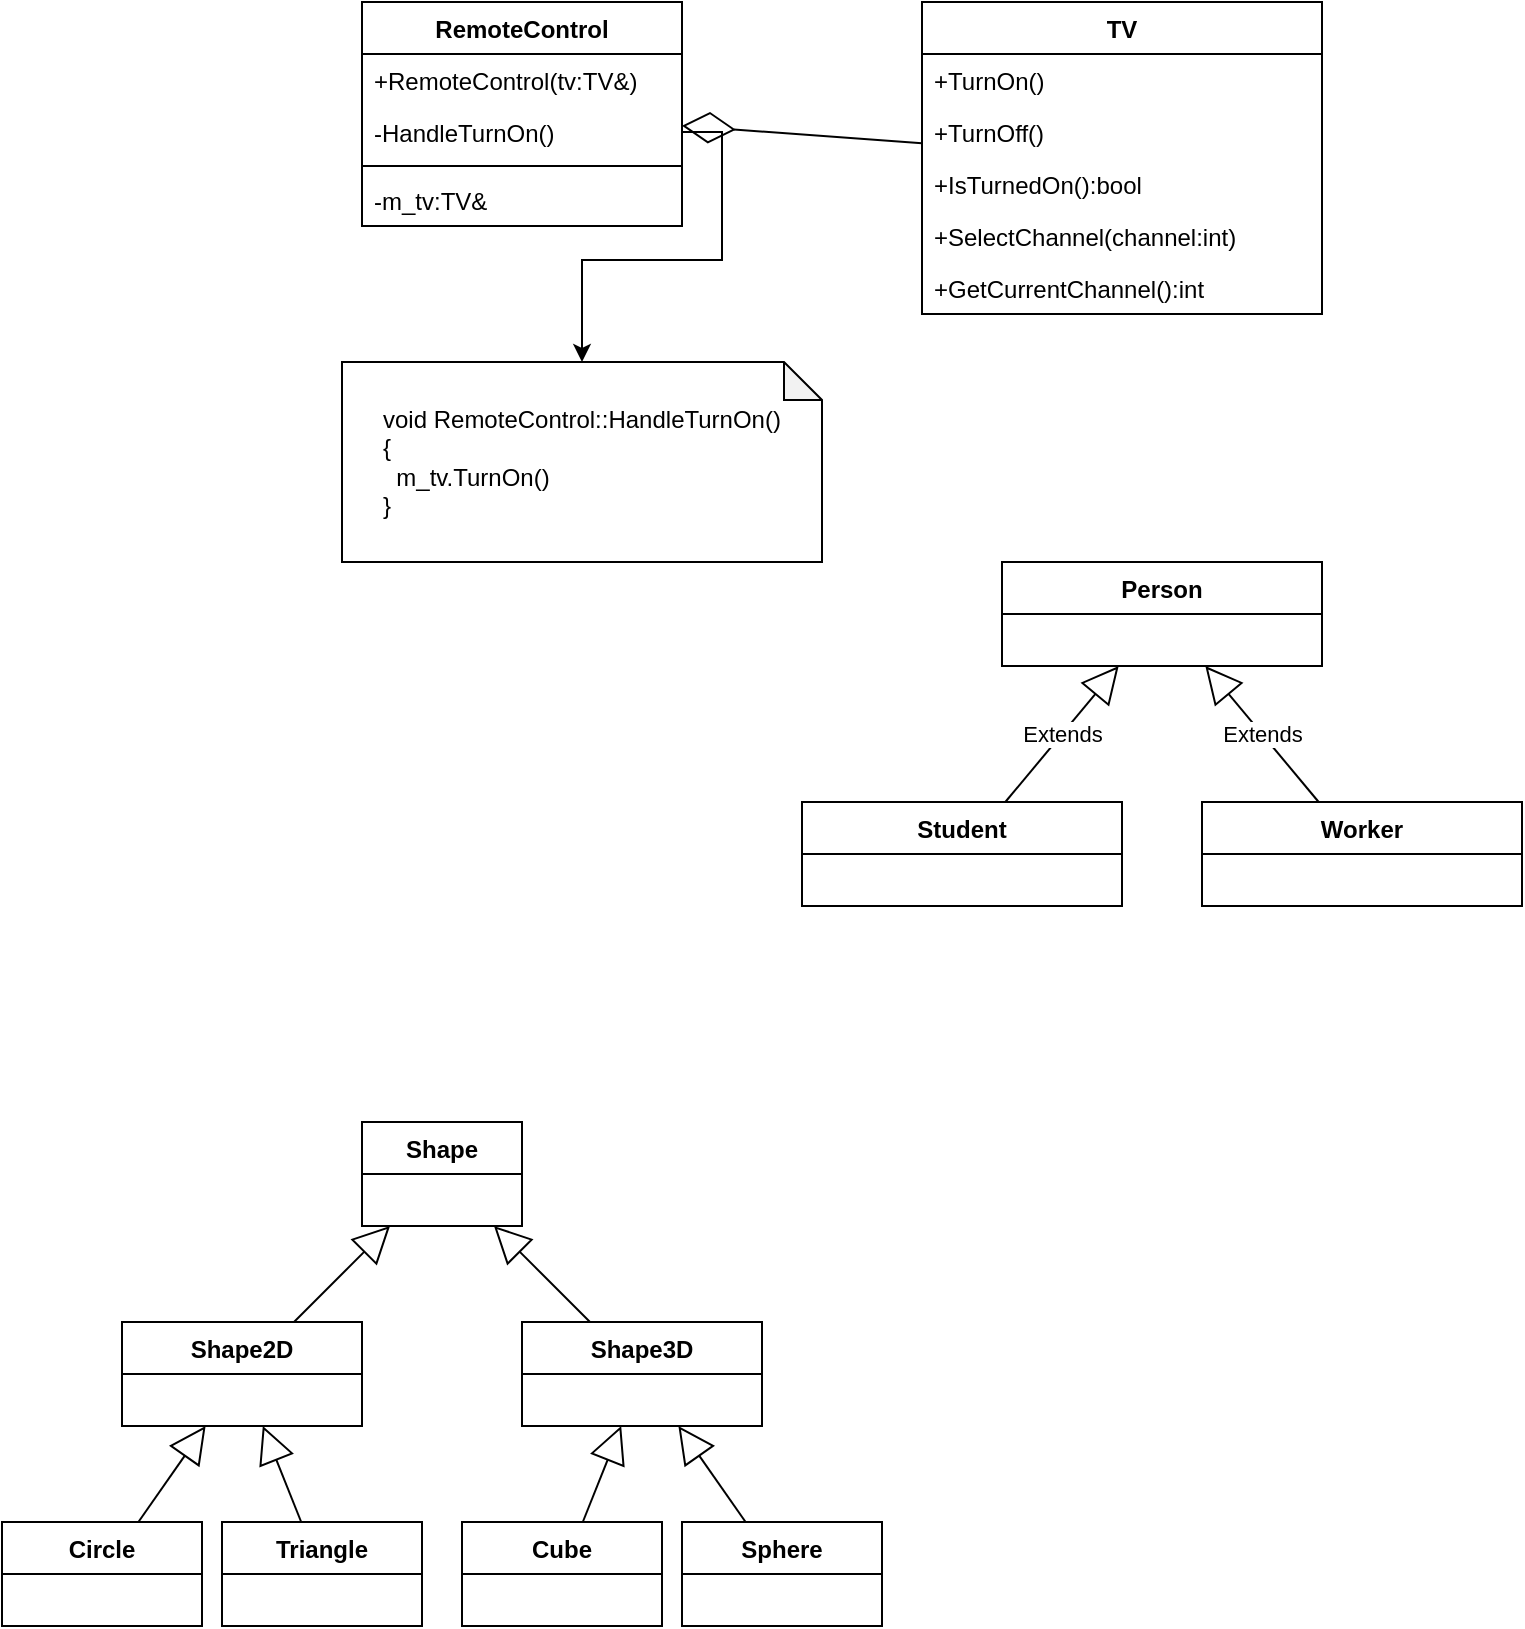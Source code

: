 <mxfile version="14.5.1" type="device"><diagram id="yN4uamWbjuZGDqm8cbg6" name="Страница 1"><mxGraphModel dx="1336" dy="599" grid="1" gridSize="10" guides="1" tooltips="1" connect="1" arrows="1" fold="1" page="1" pageScale="1" pageWidth="827" pageHeight="1169" math="0" shadow="0"><root><mxCell id="0"/><mxCell id="1" parent="0"/><mxCell id="LEEe3PYRZzJLNCYXb-5_-1" value="TV" style="swimlane;fontStyle=1;align=center;verticalAlign=top;childLayout=stackLayout;horizontal=1;startSize=26;horizontalStack=0;resizeParent=1;resizeParentMax=0;resizeLast=0;collapsible=1;marginBottom=0;" parent="1" vertex="1"><mxGeometry x="360" y="120" width="200" height="156" as="geometry"/></mxCell><mxCell id="LEEe3PYRZzJLNCYXb-5_-7" value="+TurnOn()" style="text;strokeColor=none;fillColor=none;align=left;verticalAlign=top;spacingLeft=4;spacingRight=4;overflow=hidden;rotatable=0;points=[[0,0.5],[1,0.5]];portConstraint=eastwest;" parent="LEEe3PYRZzJLNCYXb-5_-1" vertex="1"><mxGeometry y="26" width="200" height="26" as="geometry"/></mxCell><mxCell id="LEEe3PYRZzJLNCYXb-5_-8" value="+TurnOff()" style="text;strokeColor=none;fillColor=none;align=left;verticalAlign=top;spacingLeft=4;spacingRight=4;overflow=hidden;rotatable=0;points=[[0,0.5],[1,0.5]];portConstraint=eastwest;" parent="LEEe3PYRZzJLNCYXb-5_-1" vertex="1"><mxGeometry y="52" width="200" height="26" as="geometry"/></mxCell><mxCell id="LEEe3PYRZzJLNCYXb-5_-9" value="+IsTurnedOn():bool" style="text;strokeColor=none;fillColor=none;align=left;verticalAlign=top;spacingLeft=4;spacingRight=4;overflow=hidden;rotatable=0;points=[[0,0.5],[1,0.5]];portConstraint=eastwest;" parent="LEEe3PYRZzJLNCYXb-5_-1" vertex="1"><mxGeometry y="78" width="200" height="26" as="geometry"/></mxCell><mxCell id="LEEe3PYRZzJLNCYXb-5_-10" value="+SelectChannel(channel:int)" style="text;strokeColor=none;fillColor=none;align=left;verticalAlign=top;spacingLeft=4;spacingRight=4;overflow=hidden;rotatable=0;points=[[0,0.5],[1,0.5]];portConstraint=eastwest;" parent="LEEe3PYRZzJLNCYXb-5_-1" vertex="1"><mxGeometry y="104" width="200" height="26" as="geometry"/></mxCell><mxCell id="LEEe3PYRZzJLNCYXb-5_-11" value="+GetCurrentChannel():int" style="text;strokeColor=none;fillColor=none;align=left;verticalAlign=top;spacingLeft=4;spacingRight=4;overflow=hidden;rotatable=0;points=[[0,0.5],[1,0.5]];portConstraint=eastwest;" parent="LEEe3PYRZzJLNCYXb-5_-1" vertex="1"><mxGeometry y="130" width="200" height="26" as="geometry"/></mxCell><mxCell id="LEEe3PYRZzJLNCYXb-5_-5" value="RemoteControl" style="swimlane;fontStyle=1;align=center;verticalAlign=top;childLayout=stackLayout;horizontal=1;startSize=26;horizontalStack=0;resizeParent=1;resizeParentMax=0;resizeLast=0;collapsible=1;marginBottom=0;" parent="1" vertex="1"><mxGeometry x="80" y="120" width="160" height="112" as="geometry"/></mxCell><mxCell id="LEEe3PYRZzJLNCYXb-5_-12" value="+RemoteControl(tv:TV&amp;)" style="text;strokeColor=none;fillColor=none;align=left;verticalAlign=top;spacingLeft=4;spacingRight=4;overflow=hidden;rotatable=0;points=[[0,0.5],[1,0.5]];portConstraint=eastwest;" parent="LEEe3PYRZzJLNCYXb-5_-5" vertex="1"><mxGeometry y="26" width="160" height="26" as="geometry"/></mxCell><mxCell id="LEEe3PYRZzJLNCYXb-5_-15" value="-HandleTurnOn()" style="text;strokeColor=none;fillColor=none;align=left;verticalAlign=top;spacingLeft=4;spacingRight=4;overflow=hidden;rotatable=0;points=[[0,0.5],[1,0.5]];portConstraint=eastwest;" parent="LEEe3PYRZzJLNCYXb-5_-5" vertex="1"><mxGeometry y="52" width="160" height="26" as="geometry"/></mxCell><mxCell id="LEEe3PYRZzJLNCYXb-5_-13" value="" style="line;strokeWidth=1;fillColor=none;align=left;verticalAlign=middle;spacingTop=-1;spacingLeft=3;spacingRight=3;rotatable=0;labelPosition=right;points=[];portConstraint=eastwest;" parent="LEEe3PYRZzJLNCYXb-5_-5" vertex="1"><mxGeometry y="78" width="160" height="8" as="geometry"/></mxCell><mxCell id="LEEe3PYRZzJLNCYXb-5_-6" value="-m_tv:TV&amp;" style="text;strokeColor=none;fillColor=none;align=left;verticalAlign=top;spacingLeft=4;spacingRight=4;overflow=hidden;rotatable=0;points=[[0,0.5],[1,0.5]];portConstraint=eastwest;" parent="LEEe3PYRZzJLNCYXb-5_-5" vertex="1"><mxGeometry y="86" width="160" height="26" as="geometry"/></mxCell><mxCell id="LEEe3PYRZzJLNCYXb-5_-14" value="" style="endArrow=diamondThin;endFill=0;endSize=24;html=1;" parent="1" source="LEEe3PYRZzJLNCYXb-5_-1" target="LEEe3PYRZzJLNCYXb-5_-5" edge="1"><mxGeometry width="160" relative="1" as="geometry"><mxPoint x="50" y="410" as="sourcePoint"/><mxPoint x="210" y="410" as="targetPoint"/></mxGeometry></mxCell><mxCell id="LEEe3PYRZzJLNCYXb-5_-17" value="&lt;div style=&quot;text-align: left&quot;&gt;&lt;span&gt;void RemoteControl::HandleTurnOn()&lt;/span&gt;&lt;/div&gt;&lt;div style=&quot;text-align: left&quot;&gt;&lt;span&gt;{&lt;/span&gt;&lt;/div&gt;&lt;div style=&quot;text-align: left&quot;&gt;&lt;span&gt;&amp;nbsp; m_tv.TurnOn()&lt;/span&gt;&lt;/div&gt;&lt;div style=&quot;text-align: left&quot;&gt;&lt;span&gt;}&lt;/span&gt;&lt;/div&gt;" style="shape=note;whiteSpace=wrap;html=1;backgroundOutline=1;darkOpacity=0.05;size=19;" parent="1" vertex="1"><mxGeometry x="70" y="300" width="240" height="100" as="geometry"/></mxCell><mxCell id="LEEe3PYRZzJLNCYXb-5_-18" style="edgeStyle=orthogonalEdgeStyle;rounded=0;orthogonalLoop=1;jettySize=auto;html=1;" parent="1" source="LEEe3PYRZzJLNCYXb-5_-15" target="LEEe3PYRZzJLNCYXb-5_-17" edge="1"><mxGeometry relative="1" as="geometry"/></mxCell><mxCell id="s31DPwUx9RCKBZJJSV05-1" value="Person" style="swimlane;fontStyle=1;align=center;verticalAlign=top;childLayout=stackLayout;horizontal=1;startSize=26;horizontalStack=0;resizeParent=1;resizeParentMax=0;resizeLast=0;collapsible=1;marginBottom=0;" vertex="1" parent="1"><mxGeometry x="400" y="400" width="160" height="52" as="geometry"/></mxCell><mxCell id="s31DPwUx9RCKBZJJSV05-5" value="Student" style="swimlane;fontStyle=1;align=center;verticalAlign=top;childLayout=stackLayout;horizontal=1;startSize=26;horizontalStack=0;resizeParent=1;resizeParentMax=0;resizeLast=0;collapsible=1;marginBottom=0;" vertex="1" parent="1"><mxGeometry x="300" y="520" width="160" height="52" as="geometry"/></mxCell><mxCell id="s31DPwUx9RCKBZJJSV05-6" value="Worker" style="swimlane;fontStyle=1;align=center;verticalAlign=top;childLayout=stackLayout;horizontal=1;startSize=26;horizontalStack=0;resizeParent=1;resizeParentMax=0;resizeLast=0;collapsible=1;marginBottom=0;" vertex="1" parent="1"><mxGeometry x="500" y="520" width="160" height="52" as="geometry"/></mxCell><mxCell id="s31DPwUx9RCKBZJJSV05-7" value="Extends" style="endArrow=block;endSize=16;endFill=0;html=1;" edge="1" parent="1" source="s31DPwUx9RCKBZJJSV05-5" target="s31DPwUx9RCKBZJJSV05-1"><mxGeometry width="160" relative="1" as="geometry"><mxPoint x="350" y="480" as="sourcePoint"/><mxPoint x="510" y="480" as="targetPoint"/></mxGeometry></mxCell><mxCell id="s31DPwUx9RCKBZJJSV05-8" value="Extends" style="endArrow=block;endSize=16;endFill=0;html=1;" edge="1" parent="1" source="s31DPwUx9RCKBZJJSV05-6" target="s31DPwUx9RCKBZJJSV05-1"><mxGeometry width="160" relative="1" as="geometry"><mxPoint x="350" y="480" as="sourcePoint"/><mxPoint x="510" y="480" as="targetPoint"/></mxGeometry></mxCell><mxCell id="s31DPwUx9RCKBZJJSV05-9" value="Shape" style="swimlane;fontStyle=1;align=center;verticalAlign=top;childLayout=stackLayout;horizontal=1;startSize=26;horizontalStack=0;resizeParent=1;resizeParentMax=0;resizeLast=0;collapsible=1;marginBottom=0;" vertex="1" parent="1"><mxGeometry x="80" y="680" width="80" height="52" as="geometry"/></mxCell><mxCell id="s31DPwUx9RCKBZJJSV05-10" value="Shape2D" style="swimlane;fontStyle=1;align=center;verticalAlign=top;childLayout=stackLayout;horizontal=1;startSize=26;horizontalStack=0;resizeParent=1;resizeParentMax=0;resizeLast=0;collapsible=1;marginBottom=0;" vertex="1" parent="1"><mxGeometry x="-40" y="780" width="120" height="52" as="geometry"/></mxCell><mxCell id="s31DPwUx9RCKBZJJSV05-11" value="Shape3D" style="swimlane;fontStyle=1;align=center;verticalAlign=top;childLayout=stackLayout;horizontal=1;startSize=26;horizontalStack=0;resizeParent=1;resizeParentMax=0;resizeLast=0;collapsible=1;marginBottom=0;" vertex="1" parent="1"><mxGeometry x="160" y="780" width="120" height="52" as="geometry"/></mxCell><mxCell id="s31DPwUx9RCKBZJJSV05-12" value="Circle" style="swimlane;fontStyle=1;align=center;verticalAlign=top;childLayout=stackLayout;horizontal=1;startSize=26;horizontalStack=0;resizeParent=1;resizeParentMax=0;resizeLast=0;collapsible=1;marginBottom=0;" vertex="1" parent="1"><mxGeometry x="-100" y="880" width="100" height="52" as="geometry"/></mxCell><mxCell id="s31DPwUx9RCKBZJJSV05-13" value="Triangle" style="swimlane;fontStyle=1;align=center;verticalAlign=top;childLayout=stackLayout;horizontal=1;startSize=26;horizontalStack=0;resizeParent=1;resizeParentMax=0;resizeLast=0;collapsible=1;marginBottom=0;" vertex="1" parent="1"><mxGeometry x="10" y="880" width="100" height="52" as="geometry"/></mxCell><mxCell id="s31DPwUx9RCKBZJJSV05-14" value="Cube" style="swimlane;fontStyle=1;align=center;verticalAlign=top;childLayout=stackLayout;horizontal=1;startSize=26;horizontalStack=0;resizeParent=1;resizeParentMax=0;resizeLast=0;collapsible=1;marginBottom=0;" vertex="1" parent="1"><mxGeometry x="130" y="880" width="100" height="52" as="geometry"/></mxCell><mxCell id="s31DPwUx9RCKBZJJSV05-15" value="Sphere" style="swimlane;fontStyle=1;align=center;verticalAlign=top;childLayout=stackLayout;horizontal=1;startSize=26;horizontalStack=0;resizeParent=1;resizeParentMax=0;resizeLast=0;collapsible=1;marginBottom=0;" vertex="1" parent="1"><mxGeometry x="240" y="880" width="100" height="52" as="geometry"/></mxCell><mxCell id="s31DPwUx9RCKBZJJSV05-16" value="" style="endArrow=block;endSize=16;endFill=0;html=1;" edge="1" parent="1" source="s31DPwUx9RCKBZJJSV05-10" target="s31DPwUx9RCKBZJJSV05-9"><mxGeometry width="160" relative="1" as="geometry"><mxPoint y="750" as="sourcePoint"/><mxPoint x="160" y="750" as="targetPoint"/></mxGeometry></mxCell><mxCell id="s31DPwUx9RCKBZJJSV05-17" value="" style="endArrow=block;endSize=16;endFill=0;html=1;" edge="1" parent="1" source="s31DPwUx9RCKBZJJSV05-11" target="s31DPwUx9RCKBZJJSV05-9"><mxGeometry width="160" relative="1" as="geometry"><mxPoint y="750" as="sourcePoint"/><mxPoint x="160" y="750" as="targetPoint"/></mxGeometry></mxCell><mxCell id="s31DPwUx9RCKBZJJSV05-18" value="" style="endArrow=block;endSize=16;endFill=0;html=1;" edge="1" parent="1" source="s31DPwUx9RCKBZJJSV05-14" target="s31DPwUx9RCKBZJJSV05-11"><mxGeometry width="160" relative="1" as="geometry"><mxPoint x="204" y="790" as="sourcePoint"/><mxPoint x="120" y="820" as="targetPoint"/></mxGeometry></mxCell><mxCell id="s31DPwUx9RCKBZJJSV05-19" value="" style="endArrow=block;endSize=16;endFill=0;html=1;" edge="1" parent="1" source="s31DPwUx9RCKBZJJSV05-15" target="s31DPwUx9RCKBZJJSV05-11"><mxGeometry width="160" relative="1" as="geometry"><mxPoint x="204" y="790" as="sourcePoint"/><mxPoint x="120" y="820" as="targetPoint"/></mxGeometry></mxCell><mxCell id="s31DPwUx9RCKBZJJSV05-20" value="" style="endArrow=block;endSize=16;endFill=0;html=1;" edge="1" parent="1" source="s31DPwUx9RCKBZJJSV05-13" target="s31DPwUx9RCKBZJJSV05-10"><mxGeometry width="160" relative="1" as="geometry"><mxPoint x="113.6" y="890" as="sourcePoint"/><mxPoint x="80.0" y="842" as="targetPoint"/></mxGeometry></mxCell><mxCell id="s31DPwUx9RCKBZJJSV05-21" value="" style="endArrow=block;endSize=16;endFill=0;html=1;" edge="1" parent="1" source="s31DPwUx9RCKBZJJSV05-12" target="s31DPwUx9RCKBZJJSV05-10"><mxGeometry width="160" relative="1" as="geometry"><mxPoint x="113.6" y="890" as="sourcePoint"/><mxPoint x="80.0" y="842" as="targetPoint"/></mxGeometry></mxCell></root></mxGraphModel></diagram></mxfile>